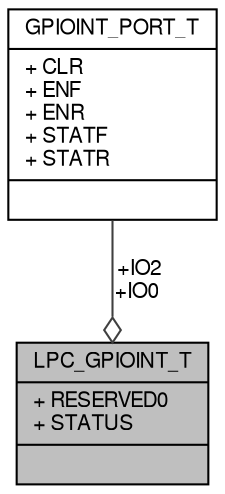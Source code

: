 digraph "LPC_GPIOINT_T"
{
  edge [fontname="FreeSans",fontsize="10",labelfontname="FreeSans",labelfontsize="10"];
  node [fontname="FreeSans",fontsize="10",shape=record];
  Node1 [label="{LPC_GPIOINT_T\n|+ RESERVED0\l+ STATUS\l|}",height=0.2,width=0.4,color="black", fillcolor="grey75", style="filled", fontcolor="black"];
  Node2 -> Node1 [color="grey25",fontsize="10",style="solid",label=" +IO2\n+IO0" ,arrowhead="odiamond"];
  Node2 [label="{GPIOINT_PORT_T\n|+ CLR\l+ ENF\l+ ENR\l+ STATF\l+ STATR\l|}",height=0.2,width=0.4,color="black", fillcolor="white", style="filled",URL="$structGPIOINT__PORT__T.html",tooltip="GPIO Interupt registers for Portn. "];
}
